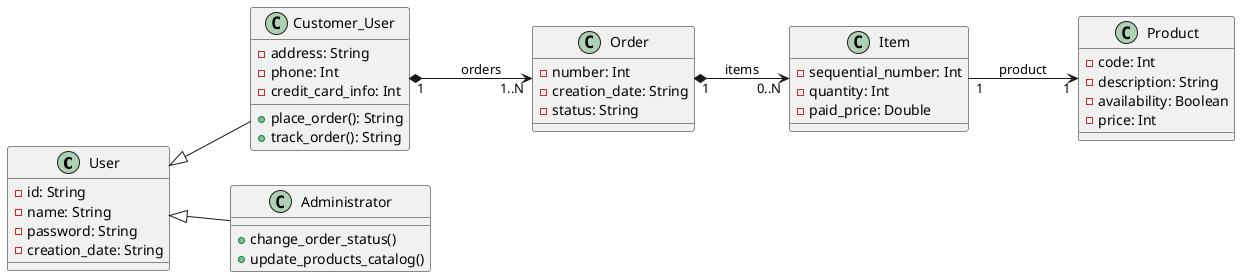 @startuml design

left to right direction

class User{
    -id: String
    -name: String
    -password: String
    -creation_date: String
}

class Customer_User{
    -address: String
    -phone: Int
    -credit_card_info: Int
    +place_order(): String
    +track_order(): String
}

class Product{
    -code: Int
    -description: String
    -availability: Boolean
    -price: Int
}

class Order{
    -number: Int
    -creation_date: String                                                                                                     
    -status: String
}

class Item{
    -sequential_number: Int
    -quantity: Int
    -paid_price: Double 
}

class Administrator{
    +change_order_status()
    +update_products_catalog()
}

User <|-- Customer_User
User <|-- Administrator 
Customer_User "1" *--> "1..N" Order : orders
Item "1" --> "1" Product : product
Order "1" *--> "0..N" Item : items 

@enduml